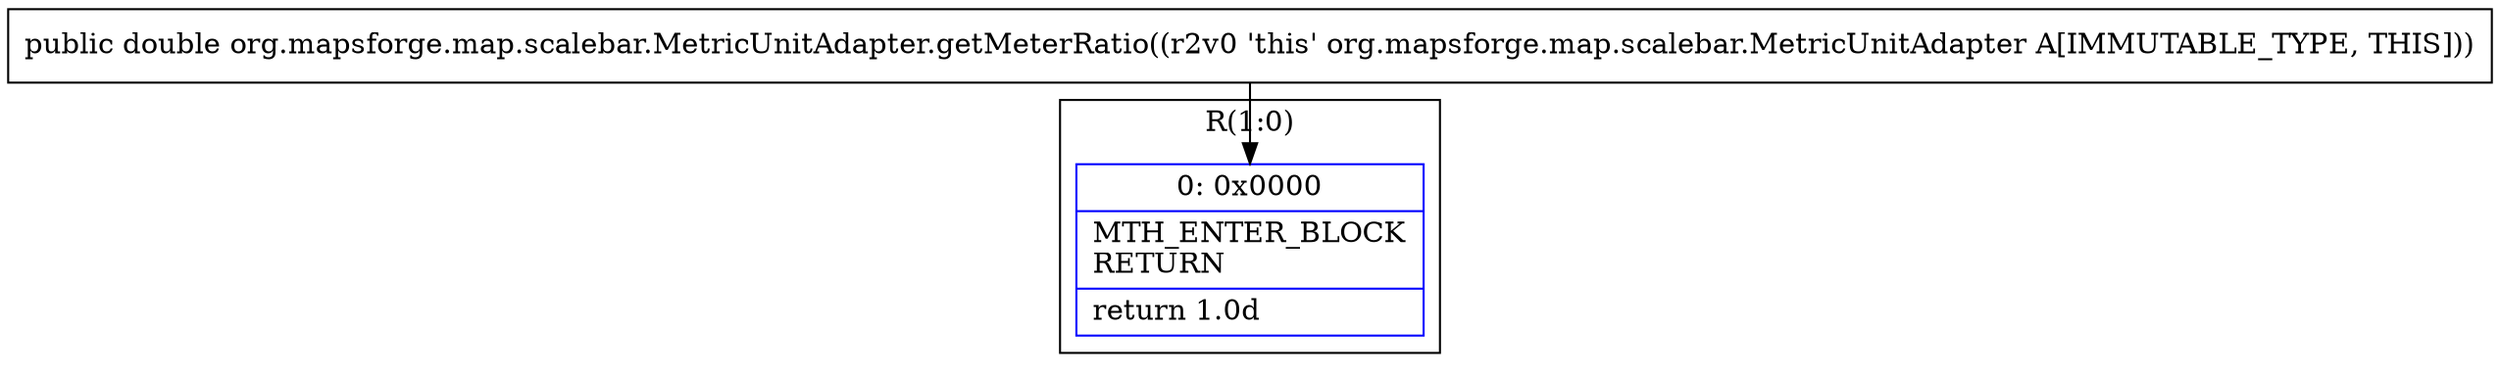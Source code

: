 digraph "CFG fororg.mapsforge.map.scalebar.MetricUnitAdapter.getMeterRatio()D" {
subgraph cluster_Region_821284593 {
label = "R(1:0)";
node [shape=record,color=blue];
Node_0 [shape=record,label="{0\:\ 0x0000|MTH_ENTER_BLOCK\lRETURN\l|return 1.0d\l}"];
}
MethodNode[shape=record,label="{public double org.mapsforge.map.scalebar.MetricUnitAdapter.getMeterRatio((r2v0 'this' org.mapsforge.map.scalebar.MetricUnitAdapter A[IMMUTABLE_TYPE, THIS])) }"];
MethodNode -> Node_0;
}

